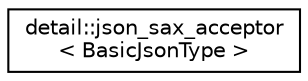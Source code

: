 digraph "Graphical Class Hierarchy"
{
 // LATEX_PDF_SIZE
  edge [fontname="Helvetica",fontsize="10",labelfontname="Helvetica",labelfontsize="10"];
  node [fontname="Helvetica",fontsize="10",shape=record];
  rankdir="LR";
  Node0 [label="detail::json_sax_acceptor\l\< BasicJsonType \>",height=0.2,width=0.4,color="black", fillcolor="white", style="filled",URL="$classdetail_1_1json__sax__acceptor.html",tooltip=" "];
}
